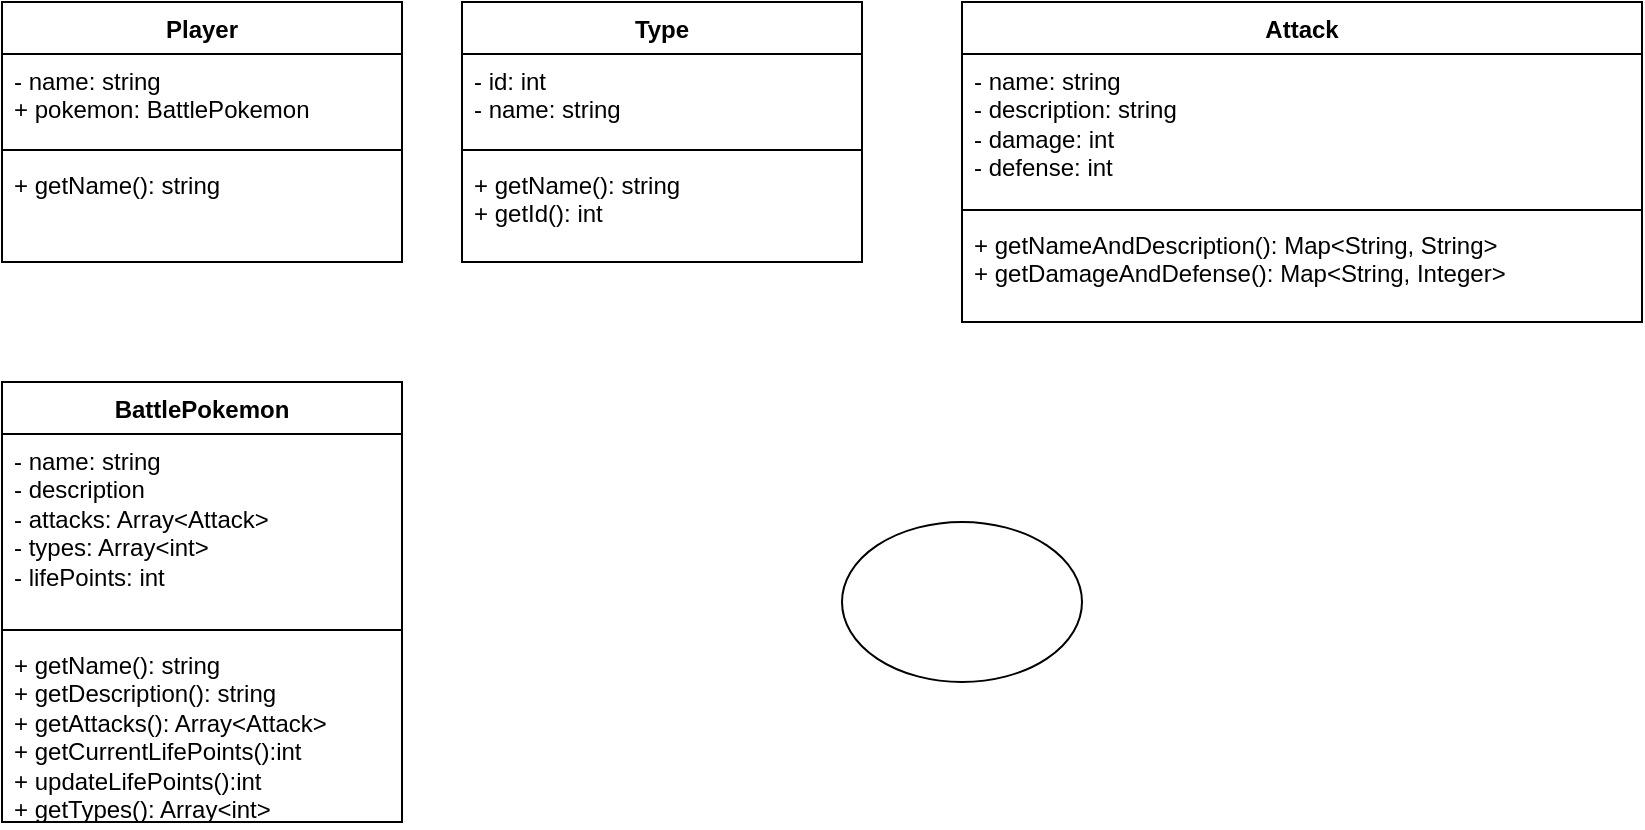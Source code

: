 <mxfile version="24.7.17">
  <diagram name="Página-1" id="M5E9Ukwn2B_Ok7jr5FLv">
    <mxGraphModel dx="2261" dy="772" grid="1" gridSize="10" guides="1" tooltips="1" connect="1" arrows="1" fold="1" page="1" pageScale="1" pageWidth="827" pageHeight="1169" math="0" shadow="0">
      <root>
        <mxCell id="0" />
        <mxCell id="1" parent="0" />
        <mxCell id="Njrjkka3Lx1LF5MLFgMk-5" value="Player" style="swimlane;fontStyle=1;align=center;verticalAlign=top;childLayout=stackLayout;horizontal=1;startSize=26;horizontalStack=0;resizeParent=1;resizeParentMax=0;resizeLast=0;collapsible=1;marginBottom=0;whiteSpace=wrap;html=1;" parent="1" vertex="1">
          <mxGeometry x="-180" y="120" width="200" height="130" as="geometry" />
        </mxCell>
        <mxCell id="Njrjkka3Lx1LF5MLFgMk-6" value="- name: string&lt;div&gt;+ pokemon: BattlePokemon&lt;/div&gt;" style="text;strokeColor=none;fillColor=none;align=left;verticalAlign=top;spacingLeft=4;spacingRight=4;overflow=hidden;rotatable=0;points=[[0,0.5],[1,0.5]];portConstraint=eastwest;whiteSpace=wrap;html=1;" parent="Njrjkka3Lx1LF5MLFgMk-5" vertex="1">
          <mxGeometry y="26" width="200" height="44" as="geometry" />
        </mxCell>
        <mxCell id="Njrjkka3Lx1LF5MLFgMk-7" value="" style="line;strokeWidth=1;fillColor=none;align=left;verticalAlign=middle;spacingTop=-1;spacingLeft=3;spacingRight=3;rotatable=0;labelPosition=right;points=[];portConstraint=eastwest;strokeColor=inherit;" parent="Njrjkka3Lx1LF5MLFgMk-5" vertex="1">
          <mxGeometry y="70" width="200" height="8" as="geometry" />
        </mxCell>
        <mxCell id="Njrjkka3Lx1LF5MLFgMk-8" value="+ getName(): string&lt;div&gt;&lt;br&gt;&lt;/div&gt;" style="text;strokeColor=none;fillColor=none;align=left;verticalAlign=top;spacingLeft=4;spacingRight=4;overflow=hidden;rotatable=0;points=[[0,0.5],[1,0.5]];portConstraint=eastwest;whiteSpace=wrap;html=1;" parent="Njrjkka3Lx1LF5MLFgMk-5" vertex="1">
          <mxGeometry y="78" width="200" height="52" as="geometry" />
        </mxCell>
        <mxCell id="Njrjkka3Lx1LF5MLFgMk-9" value="Type" style="swimlane;fontStyle=1;align=center;verticalAlign=top;childLayout=stackLayout;horizontal=1;startSize=26;horizontalStack=0;resizeParent=1;resizeParentMax=0;resizeLast=0;collapsible=1;marginBottom=0;whiteSpace=wrap;html=1;" parent="1" vertex="1">
          <mxGeometry x="50" y="120" width="200" height="130" as="geometry" />
        </mxCell>
        <mxCell id="Njrjkka3Lx1LF5MLFgMk-10" value="- id: int&lt;div&gt;- name: string&lt;/div&gt;&lt;div&gt;&lt;br&gt;&lt;/div&gt;" style="text;strokeColor=none;fillColor=none;align=left;verticalAlign=top;spacingLeft=4;spacingRight=4;overflow=hidden;rotatable=0;points=[[0,0.5],[1,0.5]];portConstraint=eastwest;whiteSpace=wrap;html=1;" parent="Njrjkka3Lx1LF5MLFgMk-9" vertex="1">
          <mxGeometry y="26" width="200" height="44" as="geometry" />
        </mxCell>
        <mxCell id="Njrjkka3Lx1LF5MLFgMk-11" value="" style="line;strokeWidth=1;fillColor=none;align=left;verticalAlign=middle;spacingTop=-1;spacingLeft=3;spacingRight=3;rotatable=0;labelPosition=right;points=[];portConstraint=eastwest;strokeColor=inherit;" parent="Njrjkka3Lx1LF5MLFgMk-9" vertex="1">
          <mxGeometry y="70" width="200" height="8" as="geometry" />
        </mxCell>
        <mxCell id="Njrjkka3Lx1LF5MLFgMk-12" value="+ getName(): string&lt;div&gt;+ getId(): int&lt;/div&gt;" style="text;strokeColor=none;fillColor=none;align=left;verticalAlign=top;spacingLeft=4;spacingRight=4;overflow=hidden;rotatable=0;points=[[0,0.5],[1,0.5]];portConstraint=eastwest;whiteSpace=wrap;html=1;" parent="Njrjkka3Lx1LF5MLFgMk-9" vertex="1">
          <mxGeometry y="78" width="200" height="52" as="geometry" />
        </mxCell>
        <mxCell id="2MzJDst9__XFJJrHEvlw-1" value="Attack" style="swimlane;fontStyle=1;align=center;verticalAlign=top;childLayout=stackLayout;horizontal=1;startSize=26;horizontalStack=0;resizeParent=1;resizeParentMax=0;resizeLast=0;collapsible=1;marginBottom=0;whiteSpace=wrap;html=1;" parent="1" vertex="1">
          <mxGeometry x="300" y="120" width="340" height="160" as="geometry" />
        </mxCell>
        <mxCell id="2MzJDst9__XFJJrHEvlw-2" value="&lt;div&gt;- name: string&lt;/div&gt;&lt;div&gt;- description: string&lt;/div&gt;&lt;div&gt;- damage: int&lt;/div&gt;&lt;div&gt;- defense: int&lt;/div&gt;" style="text;strokeColor=none;fillColor=none;align=left;verticalAlign=top;spacingLeft=4;spacingRight=4;overflow=hidden;rotatable=0;points=[[0,0.5],[1,0.5]];portConstraint=eastwest;whiteSpace=wrap;html=1;" parent="2MzJDst9__XFJJrHEvlw-1" vertex="1">
          <mxGeometry y="26" width="340" height="74" as="geometry" />
        </mxCell>
        <mxCell id="2MzJDst9__XFJJrHEvlw-3" value="" style="line;strokeWidth=1;fillColor=none;align=left;verticalAlign=middle;spacingTop=-1;spacingLeft=3;spacingRight=3;rotatable=0;labelPosition=right;points=[];portConstraint=eastwest;strokeColor=inherit;" parent="2MzJDst9__XFJJrHEvlw-1" vertex="1">
          <mxGeometry y="100" width="340" height="8" as="geometry" />
        </mxCell>
        <mxCell id="2MzJDst9__XFJJrHEvlw-4" value="+ getNameAndDescription(): Map&amp;lt;String, String&amp;gt;&lt;div&gt;+ getDamageAndDefense&lt;span style=&quot;background-color: initial;&quot;&gt;(): Map&amp;lt;String, Integer&amp;gt;&lt;/span&gt;&lt;/div&gt;" style="text;strokeColor=none;fillColor=none;align=left;verticalAlign=top;spacingLeft=4;spacingRight=4;overflow=hidden;rotatable=0;points=[[0,0.5],[1,0.5]];portConstraint=eastwest;whiteSpace=wrap;html=1;" parent="2MzJDst9__XFJJrHEvlw-1" vertex="1">
          <mxGeometry y="108" width="340" height="52" as="geometry" />
        </mxCell>
        <mxCell id="2MzJDst9__XFJJrHEvlw-5" value="BattlePokemon" style="swimlane;fontStyle=1;align=center;verticalAlign=top;childLayout=stackLayout;horizontal=1;startSize=26;horizontalStack=0;resizeParent=1;resizeParentMax=0;resizeLast=0;collapsible=1;marginBottom=0;whiteSpace=wrap;html=1;" parent="1" vertex="1">
          <mxGeometry x="-180" y="310" width="200" height="220" as="geometry" />
        </mxCell>
        <mxCell id="2MzJDst9__XFJJrHEvlw-6" value="&lt;div&gt;- name: string&lt;/div&gt;&lt;div&gt;- description&lt;/div&gt;&lt;div&gt;- attacks: Array&amp;lt;Attack&amp;gt;&lt;/div&gt;&lt;div&gt;- types: Array&amp;lt;int&amp;gt;&lt;/div&gt;&lt;div&gt;- lifePoints: int&lt;/div&gt;" style="text;strokeColor=none;fillColor=none;align=left;verticalAlign=top;spacingLeft=4;spacingRight=4;overflow=hidden;rotatable=0;points=[[0,0.5],[1,0.5]];portConstraint=eastwest;whiteSpace=wrap;html=1;" parent="2MzJDst9__XFJJrHEvlw-5" vertex="1">
          <mxGeometry y="26" width="200" height="94" as="geometry" />
        </mxCell>
        <mxCell id="2MzJDst9__XFJJrHEvlw-7" value="" style="line;strokeWidth=1;fillColor=none;align=left;verticalAlign=middle;spacingTop=-1;spacingLeft=3;spacingRight=3;rotatable=0;labelPosition=right;points=[];portConstraint=eastwest;strokeColor=inherit;" parent="2MzJDst9__XFJJrHEvlw-5" vertex="1">
          <mxGeometry y="120" width="200" height="8" as="geometry" />
        </mxCell>
        <mxCell id="2MzJDst9__XFJJrHEvlw-8" value="+ getName(): string&lt;div&gt;+ getDescription(): string&lt;/div&gt;&lt;div&gt;+ getAttacks(): Array&amp;lt;Attack&amp;gt;&lt;/div&gt;&lt;div&gt;+ getCurrentLifePoints():int&lt;/div&gt;&lt;div&gt;+ updateLifePoints():int&lt;/div&gt;&lt;div&gt;+ getTypes(): Array&amp;lt;int&amp;gt;&lt;/div&gt;" style="text;strokeColor=none;fillColor=none;align=left;verticalAlign=top;spacingLeft=4;spacingRight=4;overflow=hidden;rotatable=0;points=[[0,0.5],[1,0.5]];portConstraint=eastwest;whiteSpace=wrap;html=1;" parent="2MzJDst9__XFJJrHEvlw-5" vertex="1">
          <mxGeometry y="128" width="200" height="92" as="geometry" />
        </mxCell>
        <mxCell id="L-LQWRaZbxDzeU0IH6Im-1" value="" style="ellipse;whiteSpace=wrap;html=1;" vertex="1" parent="1">
          <mxGeometry x="240" y="380" width="120" height="80" as="geometry" />
        </mxCell>
      </root>
    </mxGraphModel>
  </diagram>
</mxfile>
